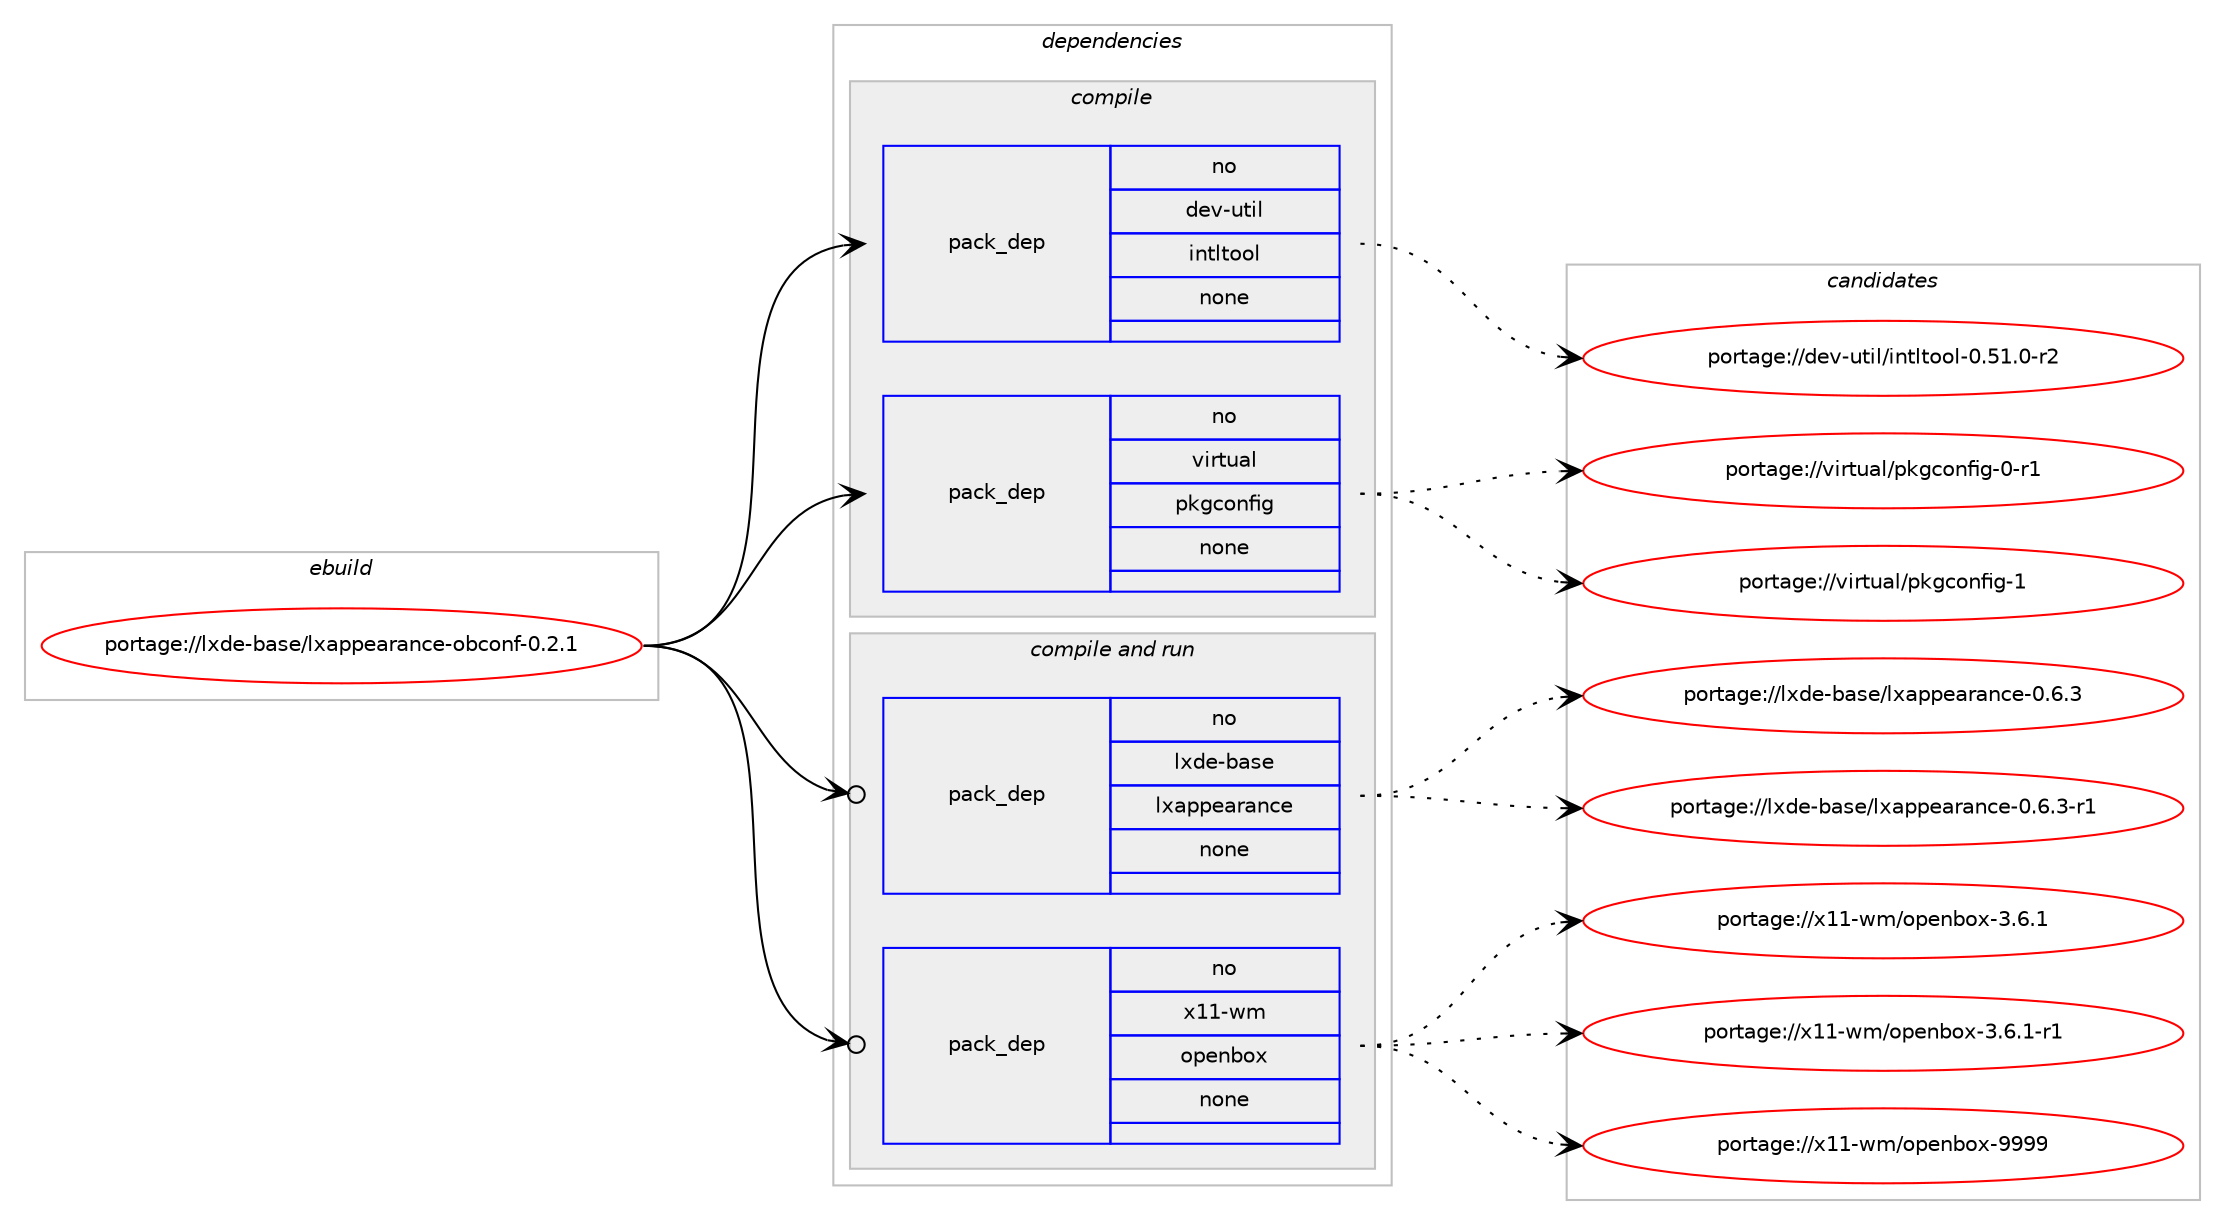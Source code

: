 digraph prolog {

# *************
# Graph options
# *************

newrank=true;
concentrate=true;
compound=true;
graph [rankdir=LR,fontname=Helvetica,fontsize=10,ranksep=1.5];#, ranksep=2.5, nodesep=0.2];
edge  [arrowhead=vee];
node  [fontname=Helvetica,fontsize=10];

# **********
# The ebuild
# **********

subgraph cluster_leftcol {
color=gray;
rank=same;
label=<<i>ebuild</i>>;
id [label="portage://lxde-base/lxappearance-obconf-0.2.1", color=red, width=4, href="../lxde-base/lxappearance-obconf-0.2.1.svg"];
}

# ****************
# The dependencies
# ****************

subgraph cluster_midcol {
color=gray;
label=<<i>dependencies</i>>;
subgraph cluster_compile {
fillcolor="#eeeeee";
style=filled;
label=<<i>compile</i>>;
subgraph pack222070 {
dependency303070 [label=<<TABLE BORDER="0" CELLBORDER="1" CELLSPACING="0" CELLPADDING="4" WIDTH="220"><TR><TD ROWSPAN="6" CELLPADDING="30">pack_dep</TD></TR><TR><TD WIDTH="110">no</TD></TR><TR><TD>dev-util</TD></TR><TR><TD>intltool</TD></TR><TR><TD>none</TD></TR><TR><TD></TD></TR></TABLE>>, shape=none, color=blue];
}
id:e -> dependency303070:w [weight=20,style="solid",arrowhead="vee"];
subgraph pack222071 {
dependency303071 [label=<<TABLE BORDER="0" CELLBORDER="1" CELLSPACING="0" CELLPADDING="4" WIDTH="220"><TR><TD ROWSPAN="6" CELLPADDING="30">pack_dep</TD></TR><TR><TD WIDTH="110">no</TD></TR><TR><TD>virtual</TD></TR><TR><TD>pkgconfig</TD></TR><TR><TD>none</TD></TR><TR><TD></TD></TR></TABLE>>, shape=none, color=blue];
}
id:e -> dependency303071:w [weight=20,style="solid",arrowhead="vee"];
}
subgraph cluster_compileandrun {
fillcolor="#eeeeee";
style=filled;
label=<<i>compile and run</i>>;
subgraph pack222072 {
dependency303072 [label=<<TABLE BORDER="0" CELLBORDER="1" CELLSPACING="0" CELLPADDING="4" WIDTH="220"><TR><TD ROWSPAN="6" CELLPADDING="30">pack_dep</TD></TR><TR><TD WIDTH="110">no</TD></TR><TR><TD>lxde-base</TD></TR><TR><TD>lxappearance</TD></TR><TR><TD>none</TD></TR><TR><TD></TD></TR></TABLE>>, shape=none, color=blue];
}
id:e -> dependency303072:w [weight=20,style="solid",arrowhead="odotvee"];
subgraph pack222073 {
dependency303073 [label=<<TABLE BORDER="0" CELLBORDER="1" CELLSPACING="0" CELLPADDING="4" WIDTH="220"><TR><TD ROWSPAN="6" CELLPADDING="30">pack_dep</TD></TR><TR><TD WIDTH="110">no</TD></TR><TR><TD>x11-wm</TD></TR><TR><TD>openbox</TD></TR><TR><TD>none</TD></TR><TR><TD></TD></TR></TABLE>>, shape=none, color=blue];
}
id:e -> dependency303073:w [weight=20,style="solid",arrowhead="odotvee"];
}
subgraph cluster_run {
fillcolor="#eeeeee";
style=filled;
label=<<i>run</i>>;
}
}

# **************
# The candidates
# **************

subgraph cluster_choices {
rank=same;
color=gray;
label=<<i>candidates</i>>;

subgraph choice222070 {
color=black;
nodesep=1;
choiceportage1001011184511711610510847105110116108116111111108454846534946484511450 [label="portage://dev-util/intltool-0.51.0-r2", color=red, width=4,href="../dev-util/intltool-0.51.0-r2.svg"];
dependency303070:e -> choiceportage1001011184511711610510847105110116108116111111108454846534946484511450:w [style=dotted,weight="100"];
}
subgraph choice222071 {
color=black;
nodesep=1;
choiceportage11810511411611797108471121071039911111010210510345484511449 [label="portage://virtual/pkgconfig-0-r1", color=red, width=4,href="../virtual/pkgconfig-0-r1.svg"];
choiceportage1181051141161179710847112107103991111101021051034549 [label="portage://virtual/pkgconfig-1", color=red, width=4,href="../virtual/pkgconfig-1.svg"];
dependency303071:e -> choiceportage11810511411611797108471121071039911111010210510345484511449:w [style=dotted,weight="100"];
dependency303071:e -> choiceportage1181051141161179710847112107103991111101021051034549:w [style=dotted,weight="100"];
}
subgraph choice222072 {
color=black;
nodesep=1;
choiceportage1081201001014598971151014710812097112112101971149711099101454846544651 [label="portage://lxde-base/lxappearance-0.6.3", color=red, width=4,href="../lxde-base/lxappearance-0.6.3.svg"];
choiceportage10812010010145989711510147108120971121121019711497110991014548465446514511449 [label="portage://lxde-base/lxappearance-0.6.3-r1", color=red, width=4,href="../lxde-base/lxappearance-0.6.3-r1.svg"];
dependency303072:e -> choiceportage1081201001014598971151014710812097112112101971149711099101454846544651:w [style=dotted,weight="100"];
dependency303072:e -> choiceportage10812010010145989711510147108120971121121019711497110991014548465446514511449:w [style=dotted,weight="100"];
}
subgraph choice222073 {
color=black;
nodesep=1;
choiceportage1204949451191094711111210111098111120455146544649 [label="portage://x11-wm/openbox-3.6.1", color=red, width=4,href="../x11-wm/openbox-3.6.1.svg"];
choiceportage12049494511910947111112101110981111204551465446494511449 [label="portage://x11-wm/openbox-3.6.1-r1", color=red, width=4,href="../x11-wm/openbox-3.6.1-r1.svg"];
choiceportage12049494511910947111112101110981111204557575757 [label="portage://x11-wm/openbox-9999", color=red, width=4,href="../x11-wm/openbox-9999.svg"];
dependency303073:e -> choiceportage1204949451191094711111210111098111120455146544649:w [style=dotted,weight="100"];
dependency303073:e -> choiceportage12049494511910947111112101110981111204551465446494511449:w [style=dotted,weight="100"];
dependency303073:e -> choiceportage12049494511910947111112101110981111204557575757:w [style=dotted,weight="100"];
}
}

}
